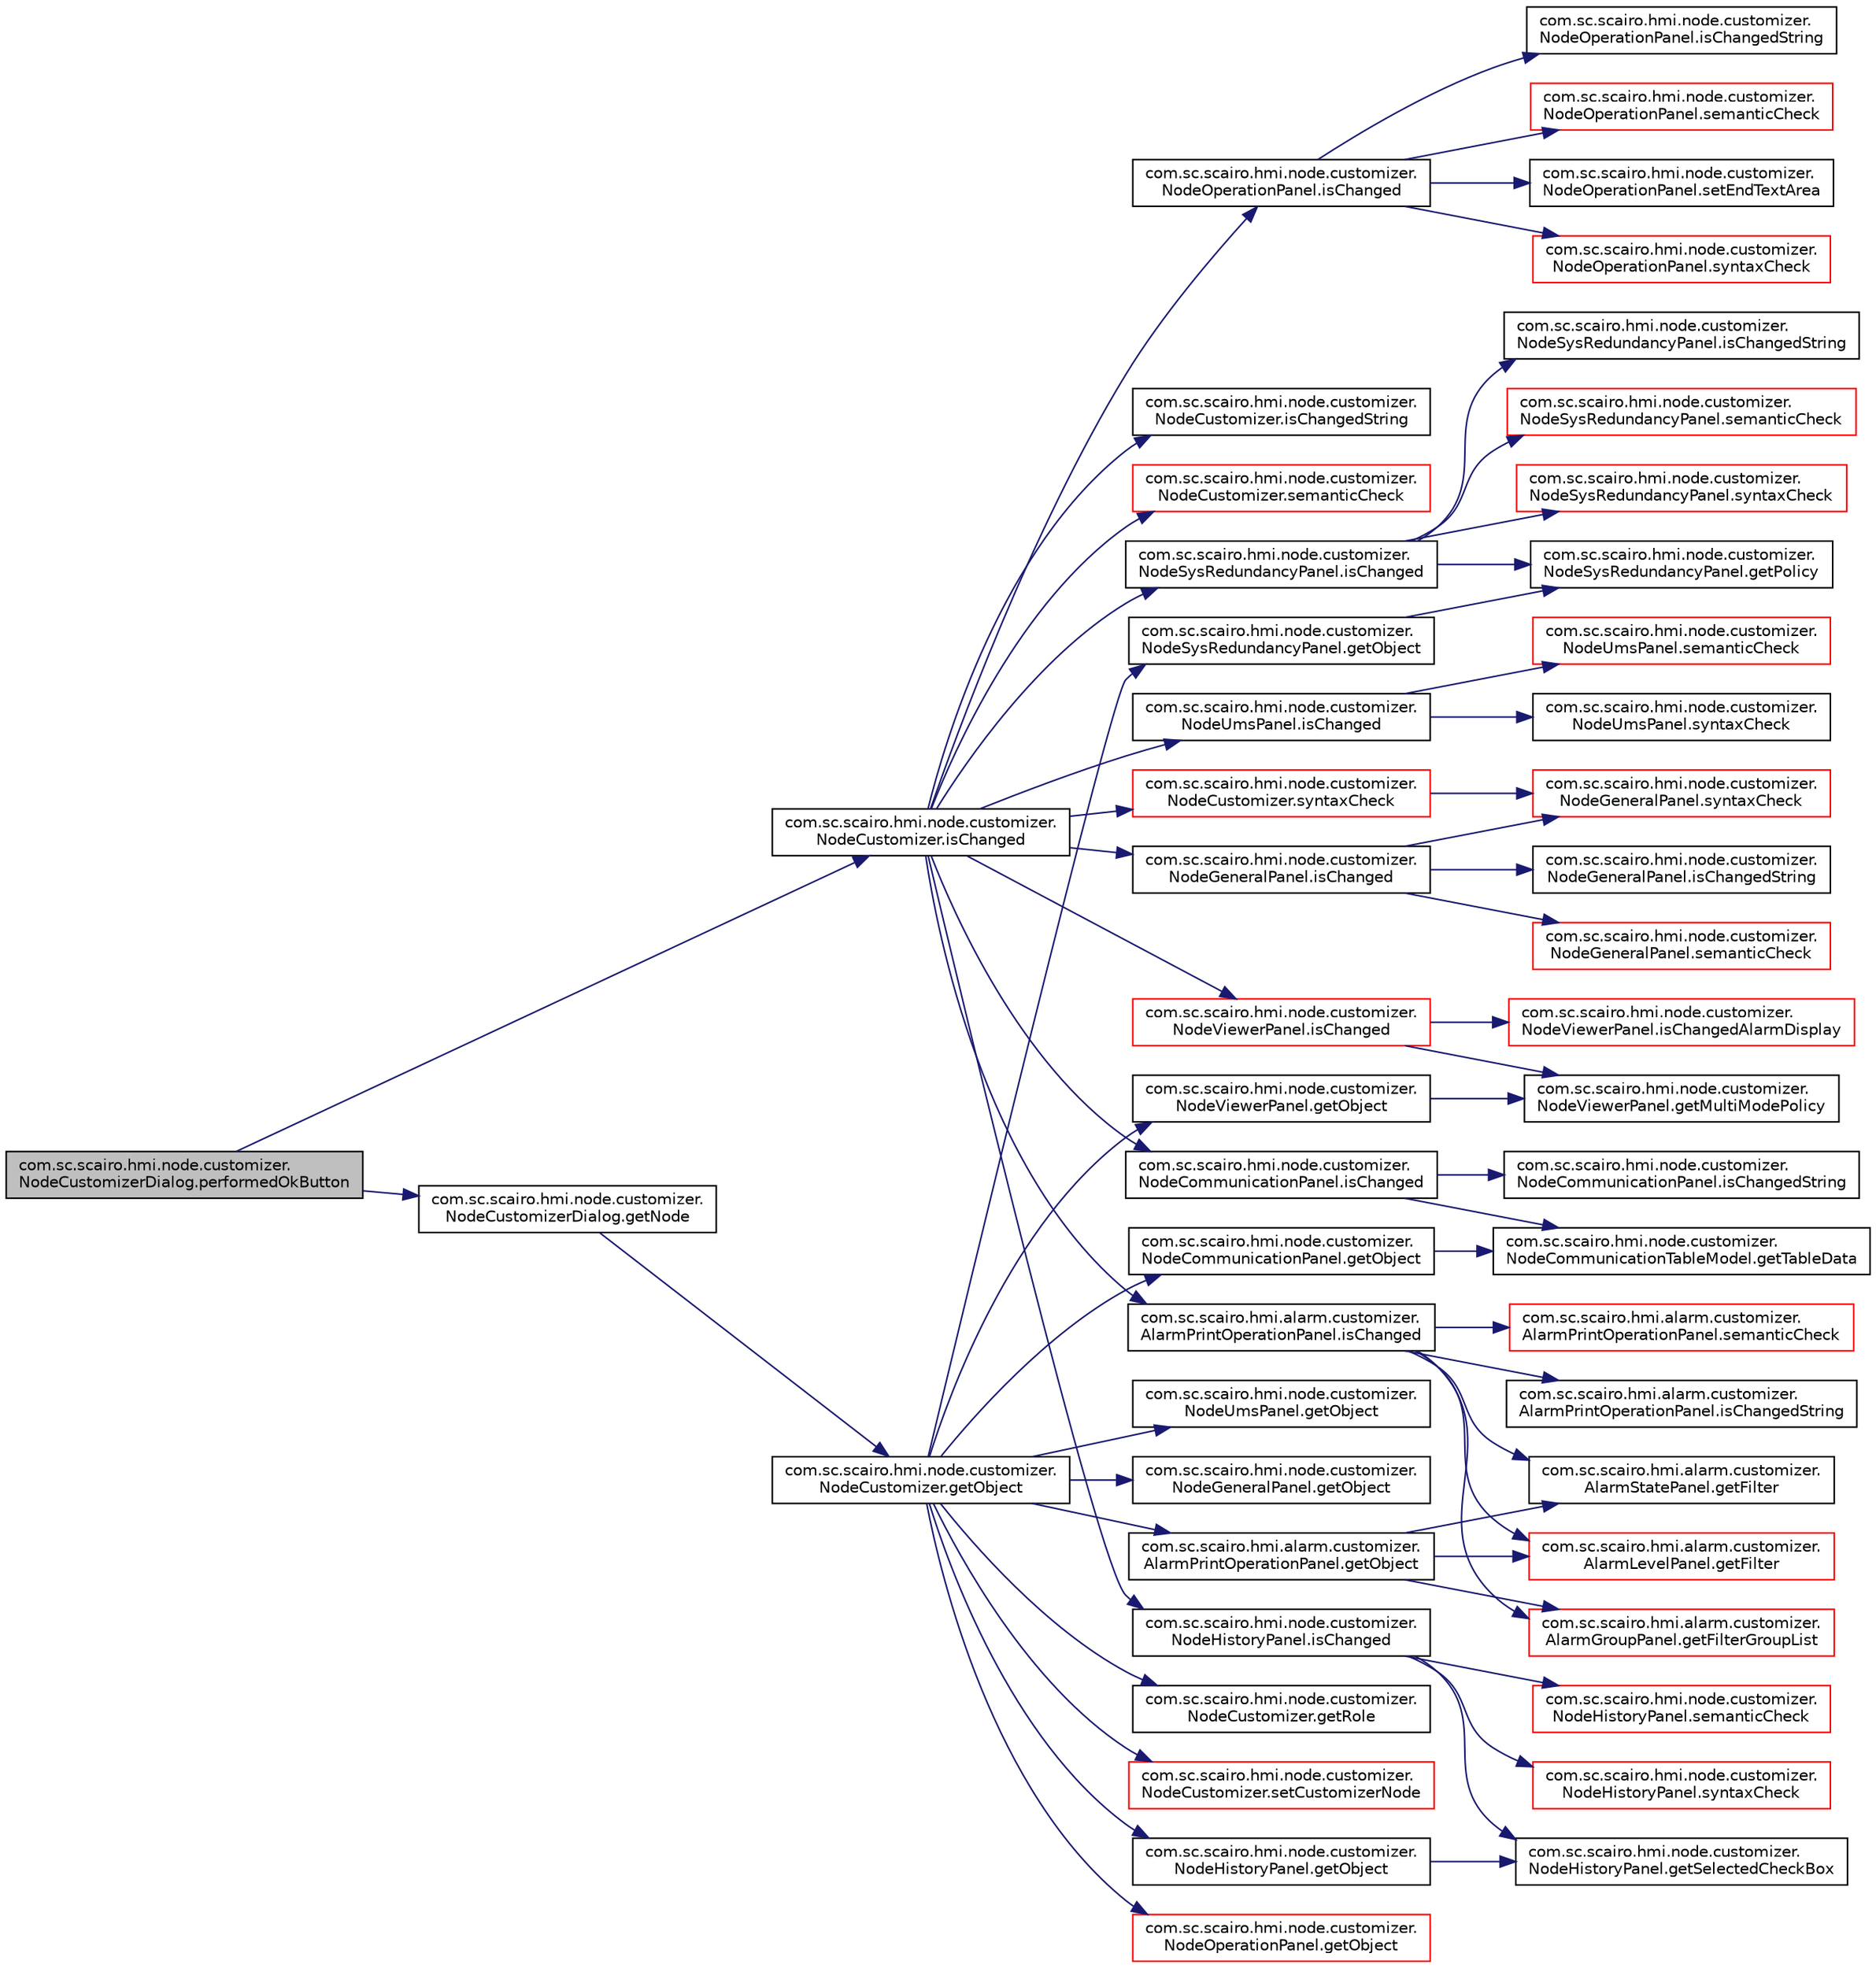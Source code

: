 digraph "com.sc.scairo.hmi.node.customizer.NodeCustomizerDialog.performedOkButton"
{
 // LATEX_PDF_SIZE
  edge [fontname="Helvetica",fontsize="10",labelfontname="Helvetica",labelfontsize="10"];
  node [fontname="Helvetica",fontsize="10",shape=record];
  rankdir="LR";
  Node1 [label="com.sc.scairo.hmi.node.customizer.\lNodeCustomizerDialog.performedOkButton",height=0.2,width=0.4,color="black", fillcolor="grey75", style="filled", fontcolor="black",tooltip=" "];
  Node1 -> Node2 [color="midnightblue",fontsize="10",style="solid",fontname="Helvetica"];
  Node2 [label="com.sc.scairo.hmi.node.customizer.\lNodeCustomizerDialog.getNode",height=0.2,width=0.4,color="black", fillcolor="white", style="filled",URL="$classcom_1_1sc_1_1scairo_1_1hmi_1_1node_1_1customizer_1_1_node_customizer_dialog.html#ad60d2b16c9229ecf6a353b05fe67920e",tooltip=" "];
  Node2 -> Node3 [color="midnightblue",fontsize="10",style="solid",fontname="Helvetica"];
  Node3 [label="com.sc.scairo.hmi.node.customizer.\lNodeCustomizer.getObject",height=0.2,width=0.4,color="black", fillcolor="white", style="filled",URL="$classcom_1_1sc_1_1scairo_1_1hmi_1_1node_1_1customizer_1_1_node_customizer.html#a5a80c4a487c5a15d5cbf10426200e13e",tooltip=" "];
  Node3 -> Node4 [color="midnightblue",fontsize="10",style="solid",fontname="Helvetica"];
  Node4 [label="com.sc.scairo.hmi.node.customizer.\lNodeUmsPanel.getObject",height=0.2,width=0.4,color="black", fillcolor="white", style="filled",URL="$classcom_1_1sc_1_1scairo_1_1hmi_1_1node_1_1customizer_1_1_node_ums_panel.html#a7cc75e1bd149fe0ea3de7468a6a74d2a",tooltip=" "];
  Node3 -> Node5 [color="midnightblue",fontsize="10",style="solid",fontname="Helvetica"];
  Node5 [label="com.sc.scairo.hmi.node.customizer.\lNodeGeneralPanel.getObject",height=0.2,width=0.4,color="black", fillcolor="white", style="filled",URL="$classcom_1_1sc_1_1scairo_1_1hmi_1_1node_1_1customizer_1_1_node_general_panel.html#af363c6f3041e15dee70d62898e30a7d1",tooltip=" "];
  Node3 -> Node6 [color="midnightblue",fontsize="10",style="solid",fontname="Helvetica"];
  Node6 [label="com.sc.scairo.hmi.node.customizer.\lNodeCommunicationPanel.getObject",height=0.2,width=0.4,color="black", fillcolor="white", style="filled",URL="$classcom_1_1sc_1_1scairo_1_1hmi_1_1node_1_1customizer_1_1_node_communication_panel.html#a49ee32a878bd8a09dc0b8279c960a6c1",tooltip=" "];
  Node6 -> Node7 [color="midnightblue",fontsize="10",style="solid",fontname="Helvetica"];
  Node7 [label="com.sc.scairo.hmi.node.customizer.\lNodeCommunicationTableModel.getTableData",height=0.2,width=0.4,color="black", fillcolor="white", style="filled",URL="$classcom_1_1sc_1_1scairo_1_1hmi_1_1node_1_1customizer_1_1_node_communication_table_model.html#a0f8b8fe21da038001a39184b59a7feea",tooltip=" "];
  Node3 -> Node8 [color="midnightblue",fontsize="10",style="solid",fontname="Helvetica"];
  Node8 [label="com.sc.scairo.hmi.node.customizer.\lNodeHistoryPanel.getObject",height=0.2,width=0.4,color="black", fillcolor="white", style="filled",URL="$classcom_1_1sc_1_1scairo_1_1hmi_1_1node_1_1customizer_1_1_node_history_panel.html#aa332b95b8c97a0490b64441bf228e8f9",tooltip=" "];
  Node8 -> Node9 [color="midnightblue",fontsize="10",style="solid",fontname="Helvetica"];
  Node9 [label="com.sc.scairo.hmi.node.customizer.\lNodeHistoryPanel.getSelectedCheckBox",height=0.2,width=0.4,color="black", fillcolor="white", style="filled",URL="$classcom_1_1sc_1_1scairo_1_1hmi_1_1node_1_1customizer_1_1_node_history_panel.html#a1e5c9984e82510d8d6cfa0a9d52399a4",tooltip=" "];
  Node3 -> Node10 [color="midnightblue",fontsize="10",style="solid",fontname="Helvetica"];
  Node10 [label="com.sc.scairo.hmi.node.customizer.\lNodeOperationPanel.getObject",height=0.2,width=0.4,color="red", fillcolor="white", style="filled",URL="$classcom_1_1sc_1_1scairo_1_1hmi_1_1node_1_1customizer_1_1_node_operation_panel.html#a87cdabbcc1fcadb6305a99833eb83322",tooltip=" "];
  Node3 -> Node14 [color="midnightblue",fontsize="10",style="solid",fontname="Helvetica"];
  Node14 [label="com.sc.scairo.hmi.alarm.customizer.\lAlarmPrintOperationPanel.getObject",height=0.2,width=0.4,color="black", fillcolor="white", style="filled",URL="$classcom_1_1sc_1_1scairo_1_1hmi_1_1alarm_1_1customizer_1_1_alarm_print_operation_panel.html#ae718082d56e9151fd73062542dba0799",tooltip=" "];
  Node14 -> Node15 [color="midnightblue",fontsize="10",style="solid",fontname="Helvetica"];
  Node15 [label="com.sc.scairo.hmi.alarm.customizer.\lAlarmLevelPanel.getFilter",height=0.2,width=0.4,color="red", fillcolor="white", style="filled",URL="$classcom_1_1sc_1_1scairo_1_1hmi_1_1alarm_1_1customizer_1_1_alarm_level_panel.html#ac4bed0508d856dd7b2cdb13ef7f72711",tooltip=" "];
  Node14 -> Node17 [color="midnightblue",fontsize="10",style="solid",fontname="Helvetica"];
  Node17 [label="com.sc.scairo.hmi.alarm.customizer.\lAlarmStatePanel.getFilter",height=0.2,width=0.4,color="black", fillcolor="white", style="filled",URL="$classcom_1_1sc_1_1scairo_1_1hmi_1_1alarm_1_1customizer_1_1_alarm_state_panel.html#a421ccb2deb30192cb44f6afe24c7bc82",tooltip=" "];
  Node14 -> Node18 [color="midnightblue",fontsize="10",style="solid",fontname="Helvetica"];
  Node18 [label="com.sc.scairo.hmi.alarm.customizer.\lAlarmGroupPanel.getFilterGroupList",height=0.2,width=0.4,color="red", fillcolor="white", style="filled",URL="$classcom_1_1sc_1_1scairo_1_1hmi_1_1alarm_1_1customizer_1_1_alarm_group_panel.html#af30abed1fce8df631000fe3c4448c673",tooltip=" "];
  Node3 -> Node20 [color="midnightblue",fontsize="10",style="solid",fontname="Helvetica"];
  Node20 [label="com.sc.scairo.hmi.node.customizer.\lNodeSysRedundancyPanel.getObject",height=0.2,width=0.4,color="black", fillcolor="white", style="filled",URL="$classcom_1_1sc_1_1scairo_1_1hmi_1_1node_1_1customizer_1_1_node_sys_redundancy_panel.html#a055502154c569315837a75be95a5311f",tooltip=" "];
  Node20 -> Node21 [color="midnightblue",fontsize="10",style="solid",fontname="Helvetica"];
  Node21 [label="com.sc.scairo.hmi.node.customizer.\lNodeSysRedundancyPanel.getPolicy",height=0.2,width=0.4,color="black", fillcolor="white", style="filled",URL="$classcom_1_1sc_1_1scairo_1_1hmi_1_1node_1_1customizer_1_1_node_sys_redundancy_panel.html#a61768b27218df4cbbd824e6bca03d0c7",tooltip=" "];
  Node3 -> Node22 [color="midnightblue",fontsize="10",style="solid",fontname="Helvetica"];
  Node22 [label="com.sc.scairo.hmi.node.customizer.\lNodeViewerPanel.getObject",height=0.2,width=0.4,color="black", fillcolor="white", style="filled",URL="$classcom_1_1sc_1_1scairo_1_1hmi_1_1node_1_1customizer_1_1_node_viewer_panel.html#abec0b33df3c94bc1fb7443da2e95064e",tooltip=" "];
  Node22 -> Node23 [color="midnightblue",fontsize="10",style="solid",fontname="Helvetica"];
  Node23 [label="com.sc.scairo.hmi.node.customizer.\lNodeViewerPanel.getMultiModePolicy",height=0.2,width=0.4,color="black", fillcolor="white", style="filled",URL="$classcom_1_1sc_1_1scairo_1_1hmi_1_1node_1_1customizer_1_1_node_viewer_panel.html#a4243e6fee05191cd1b6a4aef19053dd1",tooltip=" "];
  Node3 -> Node24 [color="midnightblue",fontsize="10",style="solid",fontname="Helvetica"];
  Node24 [label="com.sc.scairo.hmi.node.customizer.\lNodeCustomizer.getRole",height=0.2,width=0.4,color="black", fillcolor="white", style="filled",URL="$classcom_1_1sc_1_1scairo_1_1hmi_1_1node_1_1customizer_1_1_node_customizer.html#a88ba673eaa0614442cd6d653a5a8719a",tooltip=" "];
  Node3 -> Node25 [color="midnightblue",fontsize="10",style="solid",fontname="Helvetica"];
  Node25 [label="com.sc.scairo.hmi.node.customizer.\lNodeCustomizer.setCustomizerNode",height=0.2,width=0.4,color="red", fillcolor="white", style="filled",URL="$classcom_1_1sc_1_1scairo_1_1hmi_1_1node_1_1customizer_1_1_node_customizer.html#a9dfa2226467f970f7b26dfd29654c200",tooltip=" "];
  Node1 -> Node27 [color="midnightblue",fontsize="10",style="solid",fontname="Helvetica"];
  Node27 [label="com.sc.scairo.hmi.node.customizer.\lNodeCustomizer.isChanged",height=0.2,width=0.4,color="black", fillcolor="white", style="filled",URL="$classcom_1_1sc_1_1scairo_1_1hmi_1_1node_1_1customizer_1_1_node_customizer.html#a1f59bcea169e6879b500a14bf8ca8f57",tooltip=" "];
  Node27 -> Node28 [color="midnightblue",fontsize="10",style="solid",fontname="Helvetica"];
  Node28 [label="com.sc.scairo.hmi.node.customizer.\lNodeUmsPanel.isChanged",height=0.2,width=0.4,color="black", fillcolor="white", style="filled",URL="$classcom_1_1sc_1_1scairo_1_1hmi_1_1node_1_1customizer_1_1_node_ums_panel.html#aabc4bdbd455c9db22f64c6f8d234d6fd",tooltip=" "];
  Node28 -> Node29 [color="midnightblue",fontsize="10",style="solid",fontname="Helvetica"];
  Node29 [label="com.sc.scairo.hmi.node.customizer.\lNodeUmsPanel.semanticCheck",height=0.2,width=0.4,color="red", fillcolor="white", style="filled",URL="$classcom_1_1sc_1_1scairo_1_1hmi_1_1node_1_1customizer_1_1_node_ums_panel.html#a7cf036b82416faab9afc1c6b0203d432",tooltip=" "];
  Node28 -> Node31 [color="midnightblue",fontsize="10",style="solid",fontname="Helvetica"];
  Node31 [label="com.sc.scairo.hmi.node.customizer.\lNodeUmsPanel.syntaxCheck",height=0.2,width=0.4,color="black", fillcolor="white", style="filled",URL="$classcom_1_1sc_1_1scairo_1_1hmi_1_1node_1_1customizer_1_1_node_ums_panel.html#aa495e4f4eb3540810c356cfbce1d4415",tooltip=" "];
  Node27 -> Node32 [color="midnightblue",fontsize="10",style="solid",fontname="Helvetica"];
  Node32 [label="com.sc.scairo.hmi.node.customizer.\lNodeGeneralPanel.isChanged",height=0.2,width=0.4,color="black", fillcolor="white", style="filled",URL="$classcom_1_1sc_1_1scairo_1_1hmi_1_1node_1_1customizer_1_1_node_general_panel.html#a51fd8f07d3c6d3fbd0ae9f8b8efab7d4",tooltip=" "];
  Node32 -> Node33 [color="midnightblue",fontsize="10",style="solid",fontname="Helvetica"];
  Node33 [label="com.sc.scairo.hmi.node.customizer.\lNodeGeneralPanel.isChangedString",height=0.2,width=0.4,color="black", fillcolor="white", style="filled",URL="$classcom_1_1sc_1_1scairo_1_1hmi_1_1node_1_1customizer_1_1_node_general_panel.html#a2909d8944a12370e1d4797d7de629376",tooltip=" "];
  Node32 -> Node34 [color="midnightblue",fontsize="10",style="solid",fontname="Helvetica"];
  Node34 [label="com.sc.scairo.hmi.node.customizer.\lNodeGeneralPanel.semanticCheck",height=0.2,width=0.4,color="red", fillcolor="white", style="filled",URL="$classcom_1_1sc_1_1scairo_1_1hmi_1_1node_1_1customizer_1_1_node_general_panel.html#a489a993b1fe333ba04056c63c08bf5cb",tooltip=" "];
  Node32 -> Node35 [color="midnightblue",fontsize="10",style="solid",fontname="Helvetica"];
  Node35 [label="com.sc.scairo.hmi.node.customizer.\lNodeGeneralPanel.syntaxCheck",height=0.2,width=0.4,color="red", fillcolor="white", style="filled",URL="$classcom_1_1sc_1_1scairo_1_1hmi_1_1node_1_1customizer_1_1_node_general_panel.html#ae07f2ddc32141e958284163ea72c4912",tooltip=" "];
  Node27 -> Node36 [color="midnightblue",fontsize="10",style="solid",fontname="Helvetica"];
  Node36 [label="com.sc.scairo.hmi.node.customizer.\lNodeHistoryPanel.isChanged",height=0.2,width=0.4,color="black", fillcolor="white", style="filled",URL="$classcom_1_1sc_1_1scairo_1_1hmi_1_1node_1_1customizer_1_1_node_history_panel.html#acfdf4b6db93cd552ec1420cdcc342069",tooltip=" "];
  Node36 -> Node9 [color="midnightblue",fontsize="10",style="solid",fontname="Helvetica"];
  Node36 -> Node37 [color="midnightblue",fontsize="10",style="solid",fontname="Helvetica"];
  Node37 [label="com.sc.scairo.hmi.node.customizer.\lNodeHistoryPanel.semanticCheck",height=0.2,width=0.4,color="red", fillcolor="white", style="filled",URL="$classcom_1_1sc_1_1scairo_1_1hmi_1_1node_1_1customizer_1_1_node_history_panel.html#a3ce6c7d88ab8e2929a9dcef25ee86370",tooltip=" "];
  Node36 -> Node38 [color="midnightblue",fontsize="10",style="solid",fontname="Helvetica"];
  Node38 [label="com.sc.scairo.hmi.node.customizer.\lNodeHistoryPanel.syntaxCheck",height=0.2,width=0.4,color="red", fillcolor="white", style="filled",URL="$classcom_1_1sc_1_1scairo_1_1hmi_1_1node_1_1customizer_1_1_node_history_panel.html#ae0217fcf32a1bff530bcff90a36489e8",tooltip=" "];
  Node27 -> Node39 [color="midnightblue",fontsize="10",style="solid",fontname="Helvetica"];
  Node39 [label="com.sc.scairo.hmi.node.customizer.\lNodeCommunicationPanel.isChanged",height=0.2,width=0.4,color="black", fillcolor="white", style="filled",URL="$classcom_1_1sc_1_1scairo_1_1hmi_1_1node_1_1customizer_1_1_node_communication_panel.html#a3848ce3f439f0b6731dca9eb203dbee3",tooltip=" "];
  Node39 -> Node7 [color="midnightblue",fontsize="10",style="solid",fontname="Helvetica"];
  Node39 -> Node40 [color="midnightblue",fontsize="10",style="solid",fontname="Helvetica"];
  Node40 [label="com.sc.scairo.hmi.node.customizer.\lNodeCommunicationPanel.isChangedString",height=0.2,width=0.4,color="black", fillcolor="white", style="filled",URL="$classcom_1_1sc_1_1scairo_1_1hmi_1_1node_1_1customizer_1_1_node_communication_panel.html#ad6a817ce66222c44e8c0e63fe4da76dc",tooltip=" "];
  Node27 -> Node41 [color="midnightblue",fontsize="10",style="solid",fontname="Helvetica"];
  Node41 [label="com.sc.scairo.hmi.node.customizer.\lNodeOperationPanel.isChanged",height=0.2,width=0.4,color="black", fillcolor="white", style="filled",URL="$classcom_1_1sc_1_1scairo_1_1hmi_1_1node_1_1customizer_1_1_node_operation_panel.html#a4f88c1d377b7d3326a9fc84389cd2e68",tooltip=" "];
  Node41 -> Node42 [color="midnightblue",fontsize="10",style="solid",fontname="Helvetica"];
  Node42 [label="com.sc.scairo.hmi.node.customizer.\lNodeOperationPanel.isChangedString",height=0.2,width=0.4,color="black", fillcolor="white", style="filled",URL="$classcom_1_1sc_1_1scairo_1_1hmi_1_1node_1_1customizer_1_1_node_operation_panel.html#a32d1b11303eb5f56ca9e54f043d92ba3",tooltip=" "];
  Node41 -> Node43 [color="midnightblue",fontsize="10",style="solid",fontname="Helvetica"];
  Node43 [label="com.sc.scairo.hmi.node.customizer.\lNodeOperationPanel.semanticCheck",height=0.2,width=0.4,color="red", fillcolor="white", style="filled",URL="$classcom_1_1sc_1_1scairo_1_1hmi_1_1node_1_1customizer_1_1_node_operation_panel.html#a0c118b383102efc9f57e4c79c982eb3f",tooltip=" "];
  Node41 -> Node44 [color="midnightblue",fontsize="10",style="solid",fontname="Helvetica"];
  Node44 [label="com.sc.scairo.hmi.node.customizer.\lNodeOperationPanel.setEndTextArea",height=0.2,width=0.4,color="black", fillcolor="white", style="filled",URL="$classcom_1_1sc_1_1scairo_1_1hmi_1_1node_1_1customizer_1_1_node_operation_panel.html#adc348717aed60ef0f9fa44eeae93af13",tooltip=" "];
  Node41 -> Node45 [color="midnightblue",fontsize="10",style="solid",fontname="Helvetica"];
  Node45 [label="com.sc.scairo.hmi.node.customizer.\lNodeOperationPanel.syntaxCheck",height=0.2,width=0.4,color="red", fillcolor="white", style="filled",URL="$classcom_1_1sc_1_1scairo_1_1hmi_1_1node_1_1customizer_1_1_node_operation_panel.html#a14d3645864a21646271a32cb4e67f4e3",tooltip=" "];
  Node27 -> Node46 [color="midnightblue",fontsize="10",style="solid",fontname="Helvetica"];
  Node46 [label="com.sc.scairo.hmi.alarm.customizer.\lAlarmPrintOperationPanel.isChanged",height=0.2,width=0.4,color="black", fillcolor="white", style="filled",URL="$classcom_1_1sc_1_1scairo_1_1hmi_1_1alarm_1_1customizer_1_1_alarm_print_operation_panel.html#a154182a64ee9b10bde515cc51a590f02",tooltip=" "];
  Node46 -> Node15 [color="midnightblue",fontsize="10",style="solid",fontname="Helvetica"];
  Node46 -> Node17 [color="midnightblue",fontsize="10",style="solid",fontname="Helvetica"];
  Node46 -> Node18 [color="midnightblue",fontsize="10",style="solid",fontname="Helvetica"];
  Node46 -> Node47 [color="midnightblue",fontsize="10",style="solid",fontname="Helvetica"];
  Node47 [label="com.sc.scairo.hmi.alarm.customizer.\lAlarmPrintOperationPanel.isChangedString",height=0.2,width=0.4,color="black", fillcolor="white", style="filled",URL="$classcom_1_1sc_1_1scairo_1_1hmi_1_1alarm_1_1customizer_1_1_alarm_print_operation_panel.html#a8c4b9e4df267c6bba8efdd5bc5d29097",tooltip=" "];
  Node46 -> Node48 [color="midnightblue",fontsize="10",style="solid",fontname="Helvetica"];
  Node48 [label="com.sc.scairo.hmi.alarm.customizer.\lAlarmPrintOperationPanel.semanticCheck",height=0.2,width=0.4,color="red", fillcolor="white", style="filled",URL="$classcom_1_1sc_1_1scairo_1_1hmi_1_1alarm_1_1customizer_1_1_alarm_print_operation_panel.html#a8a63ddbc7aba93f34c564155f0724496",tooltip=" "];
  Node27 -> Node50 [color="midnightblue",fontsize="10",style="solid",fontname="Helvetica"];
  Node50 [label="com.sc.scairo.hmi.node.customizer.\lNodeSysRedundancyPanel.isChanged",height=0.2,width=0.4,color="black", fillcolor="white", style="filled",URL="$classcom_1_1sc_1_1scairo_1_1hmi_1_1node_1_1customizer_1_1_node_sys_redundancy_panel.html#ae8f2186e6b9f5e91b2e1549847586814",tooltip=" "];
  Node50 -> Node21 [color="midnightblue",fontsize="10",style="solid",fontname="Helvetica"];
  Node50 -> Node51 [color="midnightblue",fontsize="10",style="solid",fontname="Helvetica"];
  Node51 [label="com.sc.scairo.hmi.node.customizer.\lNodeSysRedundancyPanel.isChangedString",height=0.2,width=0.4,color="black", fillcolor="white", style="filled",URL="$classcom_1_1sc_1_1scairo_1_1hmi_1_1node_1_1customizer_1_1_node_sys_redundancy_panel.html#a8ce2f93cefa7239a45d9555ab1ac302c",tooltip=" "];
  Node50 -> Node52 [color="midnightblue",fontsize="10",style="solid",fontname="Helvetica"];
  Node52 [label="com.sc.scairo.hmi.node.customizer.\lNodeSysRedundancyPanel.semanticCheck",height=0.2,width=0.4,color="red", fillcolor="white", style="filled",URL="$classcom_1_1sc_1_1scairo_1_1hmi_1_1node_1_1customizer_1_1_node_sys_redundancy_panel.html#a5e3cb6e1eebca9dbc3be8e326305ad4c",tooltip=" "];
  Node50 -> Node53 [color="midnightblue",fontsize="10",style="solid",fontname="Helvetica"];
  Node53 [label="com.sc.scairo.hmi.node.customizer.\lNodeSysRedundancyPanel.syntaxCheck",height=0.2,width=0.4,color="red", fillcolor="white", style="filled",URL="$classcom_1_1sc_1_1scairo_1_1hmi_1_1node_1_1customizer_1_1_node_sys_redundancy_panel.html#a962dbef488e7e2dd24e81265d31904a7",tooltip=" "];
  Node27 -> Node54 [color="midnightblue",fontsize="10",style="solid",fontname="Helvetica"];
  Node54 [label="com.sc.scairo.hmi.node.customizer.\lNodeViewerPanel.isChanged",height=0.2,width=0.4,color="red", fillcolor="white", style="filled",URL="$classcom_1_1sc_1_1scairo_1_1hmi_1_1node_1_1customizer_1_1_node_viewer_panel.html#ada9ee24f51f27c06cdd994328f92225a",tooltip=" "];
  Node54 -> Node23 [color="midnightblue",fontsize="10",style="solid",fontname="Helvetica"];
  Node54 -> Node55 [color="midnightblue",fontsize="10",style="solid",fontname="Helvetica"];
  Node55 [label="com.sc.scairo.hmi.node.customizer.\lNodeViewerPanel.isChangedAlarmDisplay",height=0.2,width=0.4,color="red", fillcolor="white", style="filled",URL="$classcom_1_1sc_1_1scairo_1_1hmi_1_1node_1_1customizer_1_1_node_viewer_panel.html#ad70d8e01b70df870f38e36129388938b",tooltip=" "];
  Node27 -> Node66 [color="midnightblue",fontsize="10",style="solid",fontname="Helvetica"];
  Node66 [label="com.sc.scairo.hmi.node.customizer.\lNodeCustomizer.isChangedString",height=0.2,width=0.4,color="black", fillcolor="white", style="filled",URL="$classcom_1_1sc_1_1scairo_1_1hmi_1_1node_1_1customizer_1_1_node_customizer.html#a368be8d4cda3ab7640686db60044ef47",tooltip=" "];
  Node27 -> Node67 [color="midnightblue",fontsize="10",style="solid",fontname="Helvetica"];
  Node67 [label="com.sc.scairo.hmi.node.customizer.\lNodeCustomizer.semanticCheck",height=0.2,width=0.4,color="red", fillcolor="white", style="filled",URL="$classcom_1_1sc_1_1scairo_1_1hmi_1_1node_1_1customizer_1_1_node_customizer.html#a14192472d25fd131118e70c52284e1c7",tooltip=" "];
  Node27 -> Node70 [color="midnightblue",fontsize="10",style="solid",fontname="Helvetica"];
  Node70 [label="com.sc.scairo.hmi.node.customizer.\lNodeCustomizer.syntaxCheck",height=0.2,width=0.4,color="red", fillcolor="white", style="filled",URL="$classcom_1_1sc_1_1scairo_1_1hmi_1_1node_1_1customizer_1_1_node_customizer.html#a03d65cdea34ca47fb964b53184b96faa",tooltip=" "];
  Node70 -> Node35 [color="midnightblue",fontsize="10",style="solid",fontname="Helvetica"];
}
